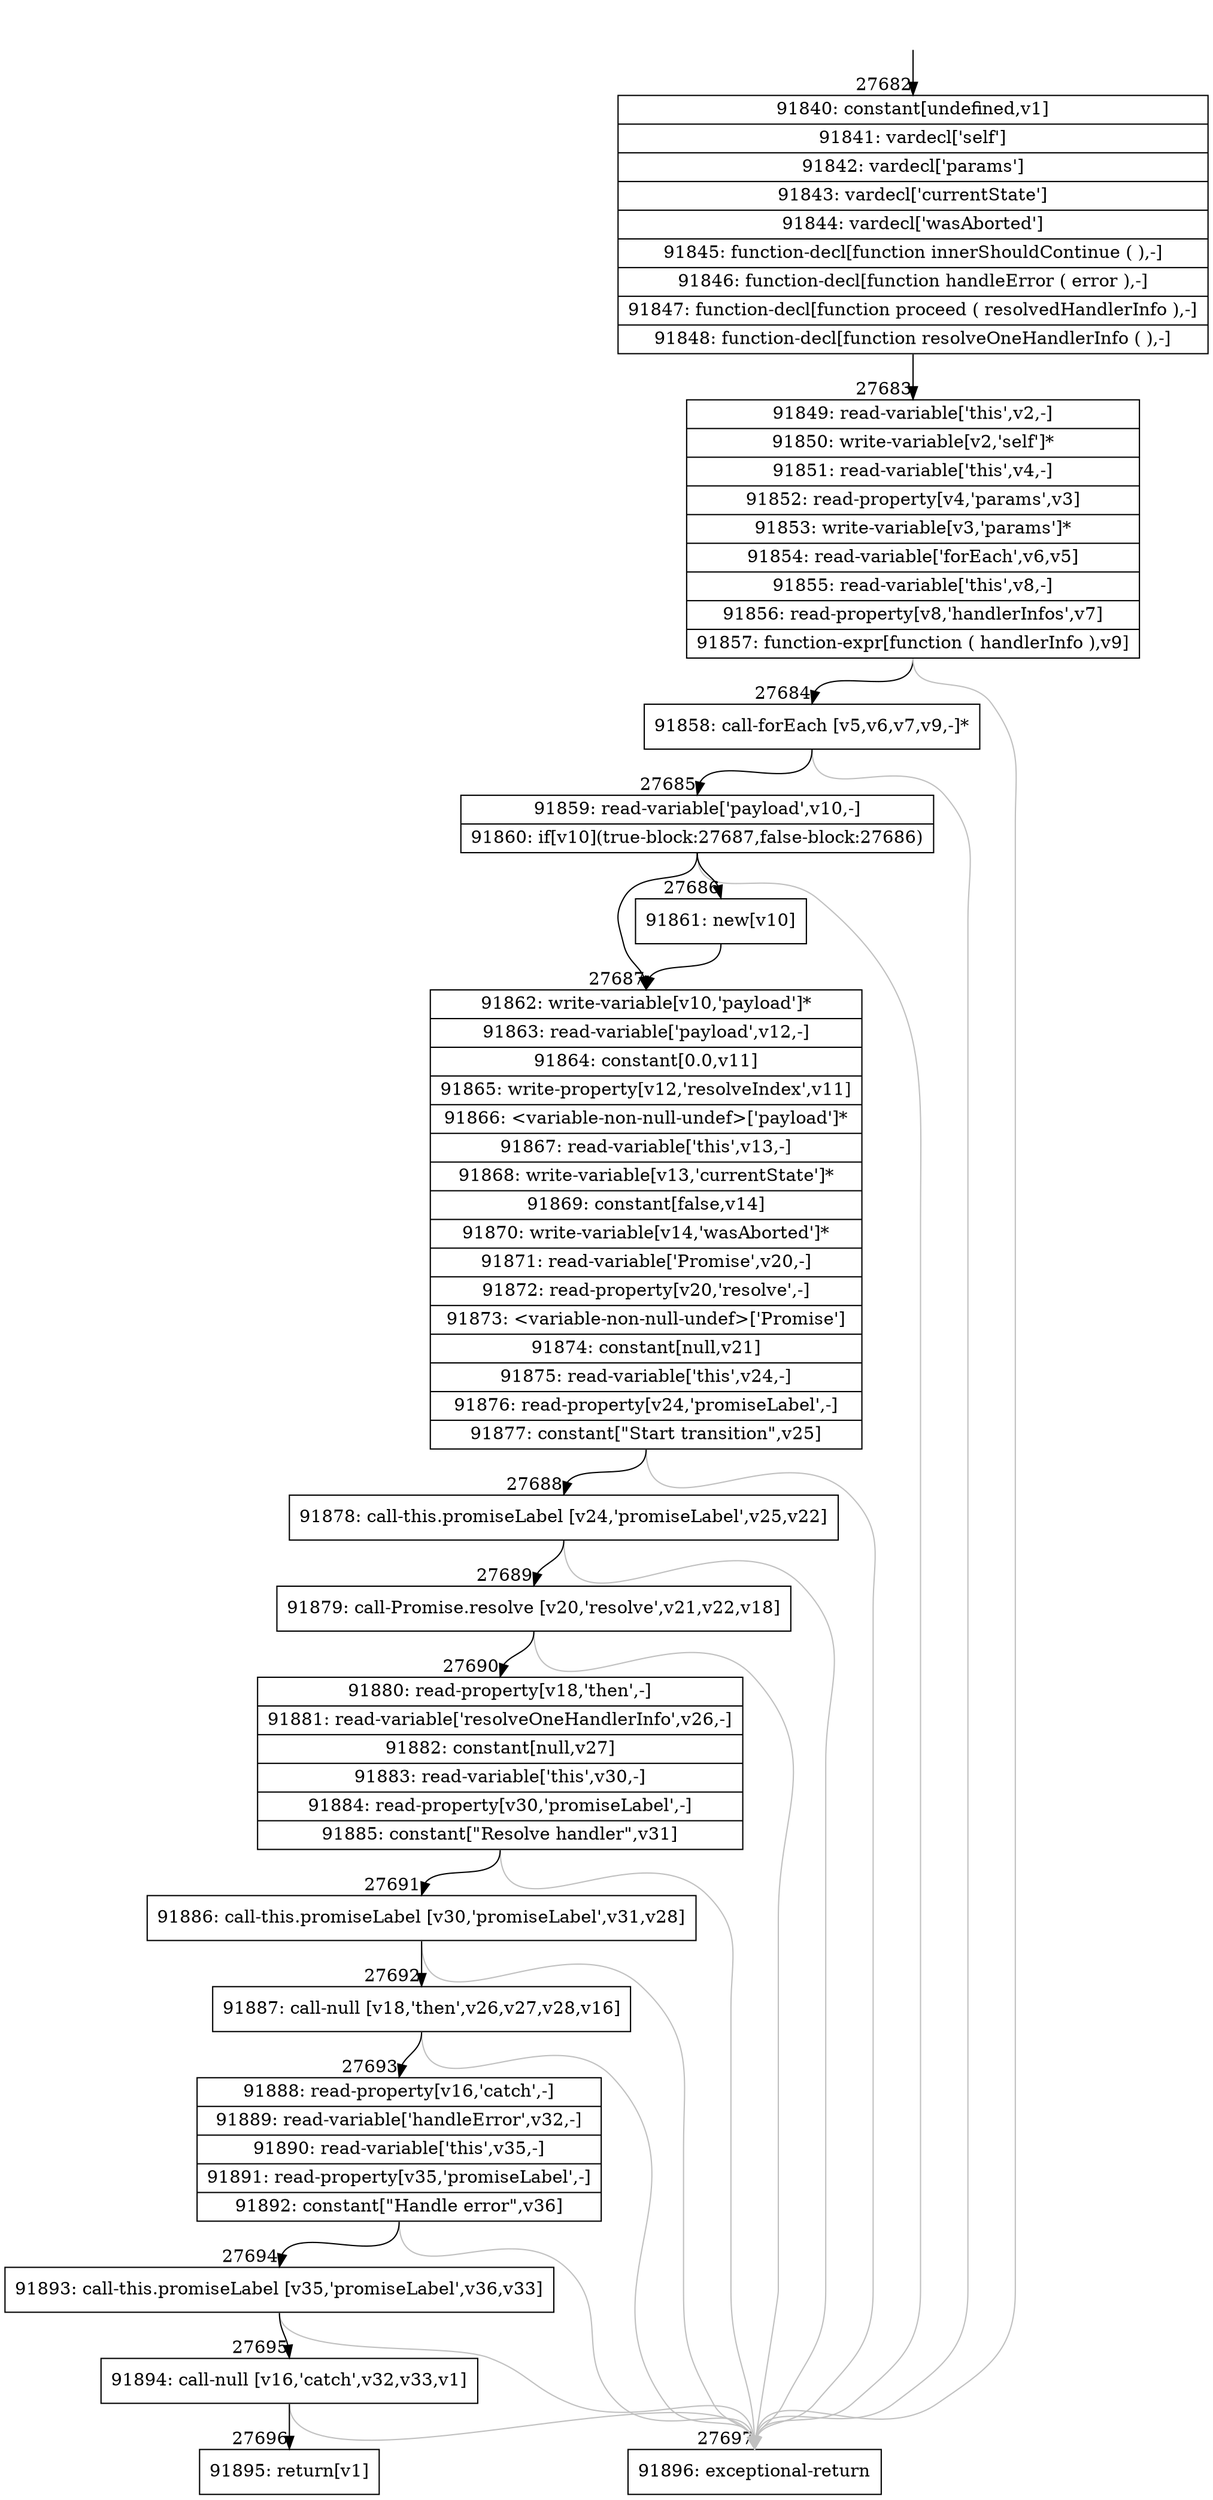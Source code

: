digraph {
rankdir="TD"
BB_entry2409[shape=none,label=""];
BB_entry2409 -> BB27682 [tailport=s, headport=n, headlabel="    27682"]
BB27682 [shape=record label="{91840: constant[undefined,v1]|91841: vardecl['self']|91842: vardecl['params']|91843: vardecl['currentState']|91844: vardecl['wasAborted']|91845: function-decl[function innerShouldContinue ( ),-]|91846: function-decl[function handleError ( error ),-]|91847: function-decl[function proceed ( resolvedHandlerInfo ),-]|91848: function-decl[function resolveOneHandlerInfo ( ),-]}" ] 
BB27682 -> BB27683 [tailport=s, headport=n, headlabel="      27683"]
BB27683 [shape=record label="{91849: read-variable['this',v2,-]|91850: write-variable[v2,'self']*|91851: read-variable['this',v4,-]|91852: read-property[v4,'params',v3]|91853: write-variable[v3,'params']*|91854: read-variable['forEach',v6,v5]|91855: read-variable['this',v8,-]|91856: read-property[v8,'handlerInfos',v7]|91857: function-expr[function ( handlerInfo ),v9]}" ] 
BB27683 -> BB27684 [tailport=s, headport=n, headlabel="      27684"]
BB27683 -> BB27697 [tailport=s, headport=n, color=gray, headlabel="      27697"]
BB27684 [shape=record label="{91858: call-forEach [v5,v6,v7,v9,-]*}" ] 
BB27684 -> BB27685 [tailport=s, headport=n, headlabel="      27685"]
BB27684 -> BB27697 [tailport=s, headport=n, color=gray]
BB27685 [shape=record label="{91859: read-variable['payload',v10,-]|91860: if[v10](true-block:27687,false-block:27686)}" ] 
BB27685 -> BB27687 [tailport=s, headport=n, headlabel="      27687"]
BB27685 -> BB27686 [tailport=s, headport=n, headlabel="      27686"]
BB27685 -> BB27697 [tailport=s, headport=n, color=gray]
BB27686 [shape=record label="{91861: new[v10]}" ] 
BB27686 -> BB27687 [tailport=s, headport=n]
BB27687 [shape=record label="{91862: write-variable[v10,'payload']*|91863: read-variable['payload',v12,-]|91864: constant[0.0,v11]|91865: write-property[v12,'resolveIndex',v11]|91866: \<variable-non-null-undef\>['payload']*|91867: read-variable['this',v13,-]|91868: write-variable[v13,'currentState']*|91869: constant[false,v14]|91870: write-variable[v14,'wasAborted']*|91871: read-variable['Promise',v20,-]|91872: read-property[v20,'resolve',-]|91873: \<variable-non-null-undef\>['Promise']|91874: constant[null,v21]|91875: read-variable['this',v24,-]|91876: read-property[v24,'promiseLabel',-]|91877: constant[\"Start transition\",v25]}" ] 
BB27687 -> BB27688 [tailport=s, headport=n, headlabel="      27688"]
BB27687 -> BB27697 [tailport=s, headport=n, color=gray]
BB27688 [shape=record label="{91878: call-this.promiseLabel [v24,'promiseLabel',v25,v22]}" ] 
BB27688 -> BB27689 [tailport=s, headport=n, headlabel="      27689"]
BB27688 -> BB27697 [tailport=s, headport=n, color=gray]
BB27689 [shape=record label="{91879: call-Promise.resolve [v20,'resolve',v21,v22,v18]}" ] 
BB27689 -> BB27690 [tailport=s, headport=n, headlabel="      27690"]
BB27689 -> BB27697 [tailport=s, headport=n, color=gray]
BB27690 [shape=record label="{91880: read-property[v18,'then',-]|91881: read-variable['resolveOneHandlerInfo',v26,-]|91882: constant[null,v27]|91883: read-variable['this',v30,-]|91884: read-property[v30,'promiseLabel',-]|91885: constant[\"Resolve handler\",v31]}" ] 
BB27690 -> BB27691 [tailport=s, headport=n, headlabel="      27691"]
BB27690 -> BB27697 [tailport=s, headport=n, color=gray]
BB27691 [shape=record label="{91886: call-this.promiseLabel [v30,'promiseLabel',v31,v28]}" ] 
BB27691 -> BB27692 [tailport=s, headport=n, headlabel="      27692"]
BB27691 -> BB27697 [tailport=s, headport=n, color=gray]
BB27692 [shape=record label="{91887: call-null [v18,'then',v26,v27,v28,v16]}" ] 
BB27692 -> BB27693 [tailport=s, headport=n, headlabel="      27693"]
BB27692 -> BB27697 [tailport=s, headport=n, color=gray]
BB27693 [shape=record label="{91888: read-property[v16,'catch',-]|91889: read-variable['handleError',v32,-]|91890: read-variable['this',v35,-]|91891: read-property[v35,'promiseLabel',-]|91892: constant[\"Handle error\",v36]}" ] 
BB27693 -> BB27694 [tailport=s, headport=n, headlabel="      27694"]
BB27693 -> BB27697 [tailport=s, headport=n, color=gray]
BB27694 [shape=record label="{91893: call-this.promiseLabel [v35,'promiseLabel',v36,v33]}" ] 
BB27694 -> BB27695 [tailport=s, headport=n, headlabel="      27695"]
BB27694 -> BB27697 [tailport=s, headport=n, color=gray]
BB27695 [shape=record label="{91894: call-null [v16,'catch',v32,v33,v1]}" ] 
BB27695 -> BB27696 [tailport=s, headport=n, headlabel="      27696"]
BB27695 -> BB27697 [tailport=s, headport=n, color=gray]
BB27696 [shape=record label="{91895: return[v1]}" ] 
BB27697 [shape=record label="{91896: exceptional-return}" ] 
//#$~ 49691
}
